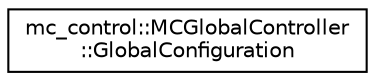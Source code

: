 digraph "Graphical Class Hierarchy"
{
 // INTERACTIVE_SVG=YES
  edge [fontname="Helvetica",fontsize="10",labelfontname="Helvetica",labelfontsize="10"];
  node [fontname="Helvetica",fontsize="10",shape=record];
  rankdir="LR";
  Node0 [label="mc_control::MCGlobalController\l::GlobalConfiguration",height=0.2,width=0.4,color="black", fillcolor="white", style="filled",URL="$structmc__control_1_1MCGlobalController_1_1GlobalConfiguration.html",tooltip="Store the controller configuration. "];
}
